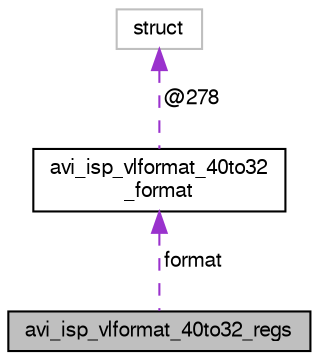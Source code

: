digraph "avi_isp_vlformat_40to32_regs"
{
  edge [fontname="FreeSans",fontsize="10",labelfontname="FreeSans",labelfontsize="10"];
  node [fontname="FreeSans",fontsize="10",shape=record];
  Node1 [label="avi_isp_vlformat_40to32_regs",height=0.2,width=0.4,color="black", fillcolor="grey75", style="filled", fontcolor="black"];
  Node2 -> Node1 [dir="back",color="darkorchid3",fontsize="10",style="dashed",label=" format" ,fontname="FreeSans"];
  Node2 [label="avi_isp_vlformat_40to32\l_format",height=0.2,width=0.4,color="black", fillcolor="white", style="filled",URL="$avi__isp__vlformat__40to32_8h.html#unionavi__isp__vlformat__40to32__format"];
  Node3 -> Node2 [dir="back",color="darkorchid3",fontsize="10",style="dashed",label=" @278" ,fontname="FreeSans"];
  Node3 [label="struct",height=0.2,width=0.4,color="grey75", fillcolor="white", style="filled"];
}
